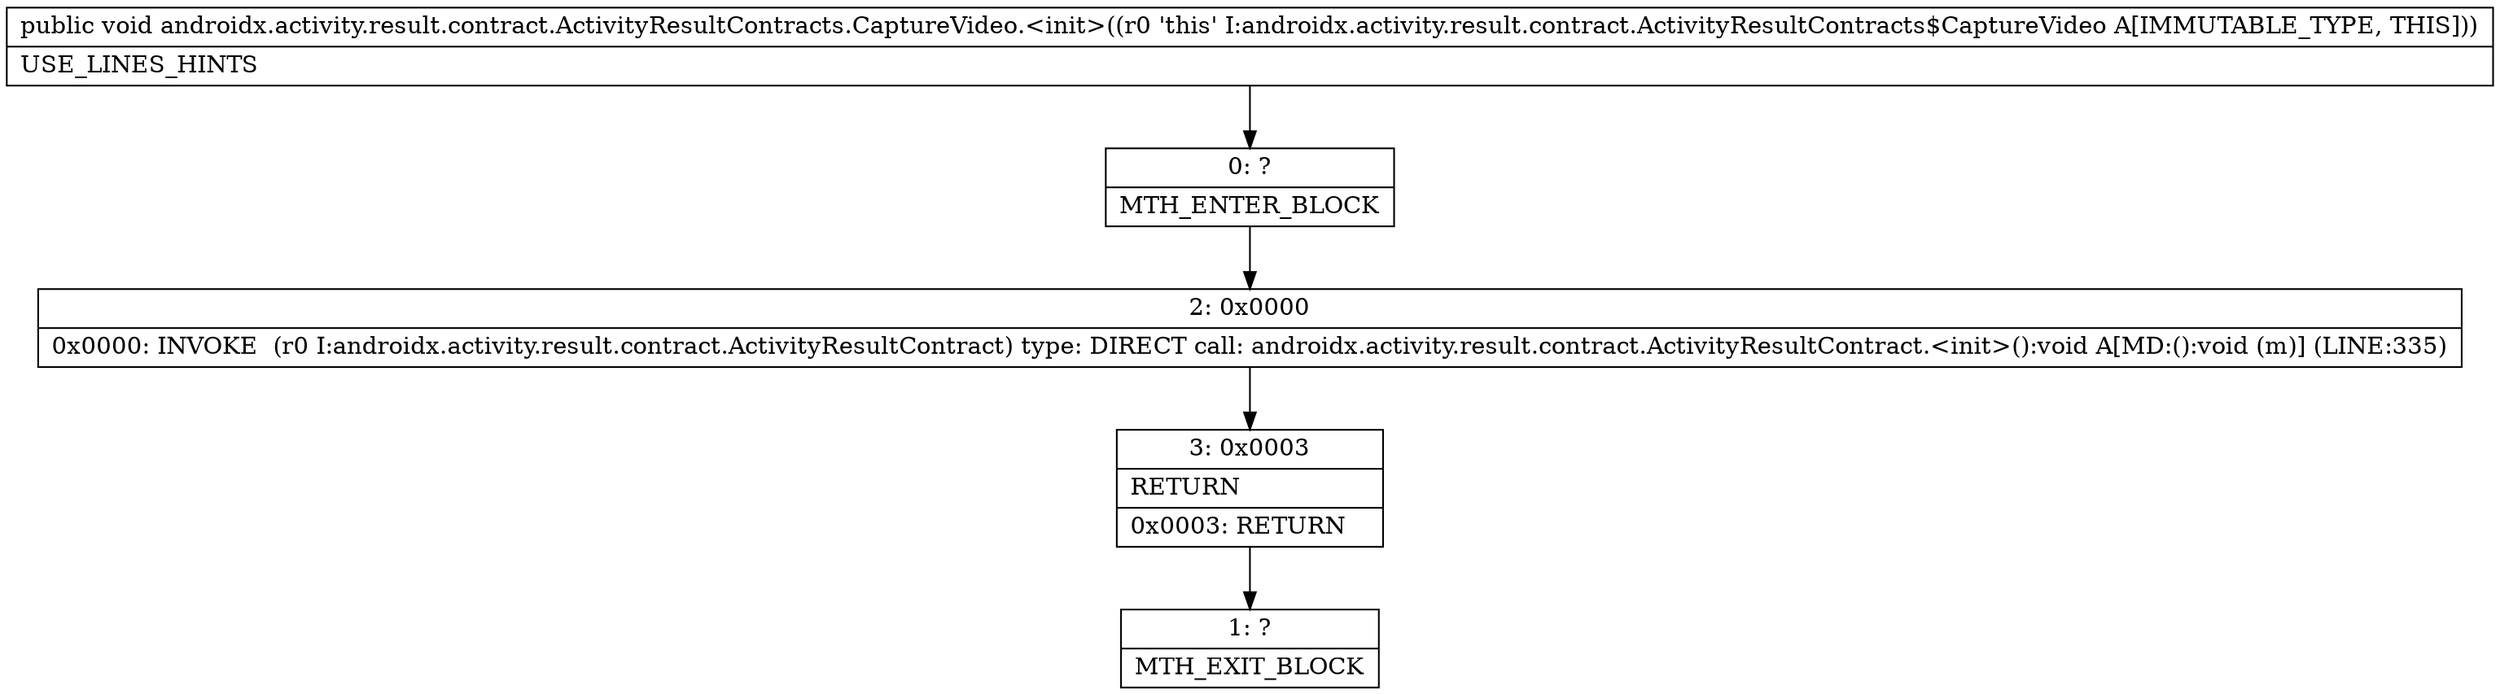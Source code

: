 digraph "CFG forandroidx.activity.result.contract.ActivityResultContracts.CaptureVideo.\<init\>()V" {
Node_0 [shape=record,label="{0\:\ ?|MTH_ENTER_BLOCK\l}"];
Node_2 [shape=record,label="{2\:\ 0x0000|0x0000: INVOKE  (r0 I:androidx.activity.result.contract.ActivityResultContract) type: DIRECT call: androidx.activity.result.contract.ActivityResultContract.\<init\>():void A[MD:():void (m)] (LINE:335)\l}"];
Node_3 [shape=record,label="{3\:\ 0x0003|RETURN\l|0x0003: RETURN   \l}"];
Node_1 [shape=record,label="{1\:\ ?|MTH_EXIT_BLOCK\l}"];
MethodNode[shape=record,label="{public void androidx.activity.result.contract.ActivityResultContracts.CaptureVideo.\<init\>((r0 'this' I:androidx.activity.result.contract.ActivityResultContracts$CaptureVideo A[IMMUTABLE_TYPE, THIS]))  | USE_LINES_HINTS\l}"];
MethodNode -> Node_0;Node_0 -> Node_2;
Node_2 -> Node_3;
Node_3 -> Node_1;
}

